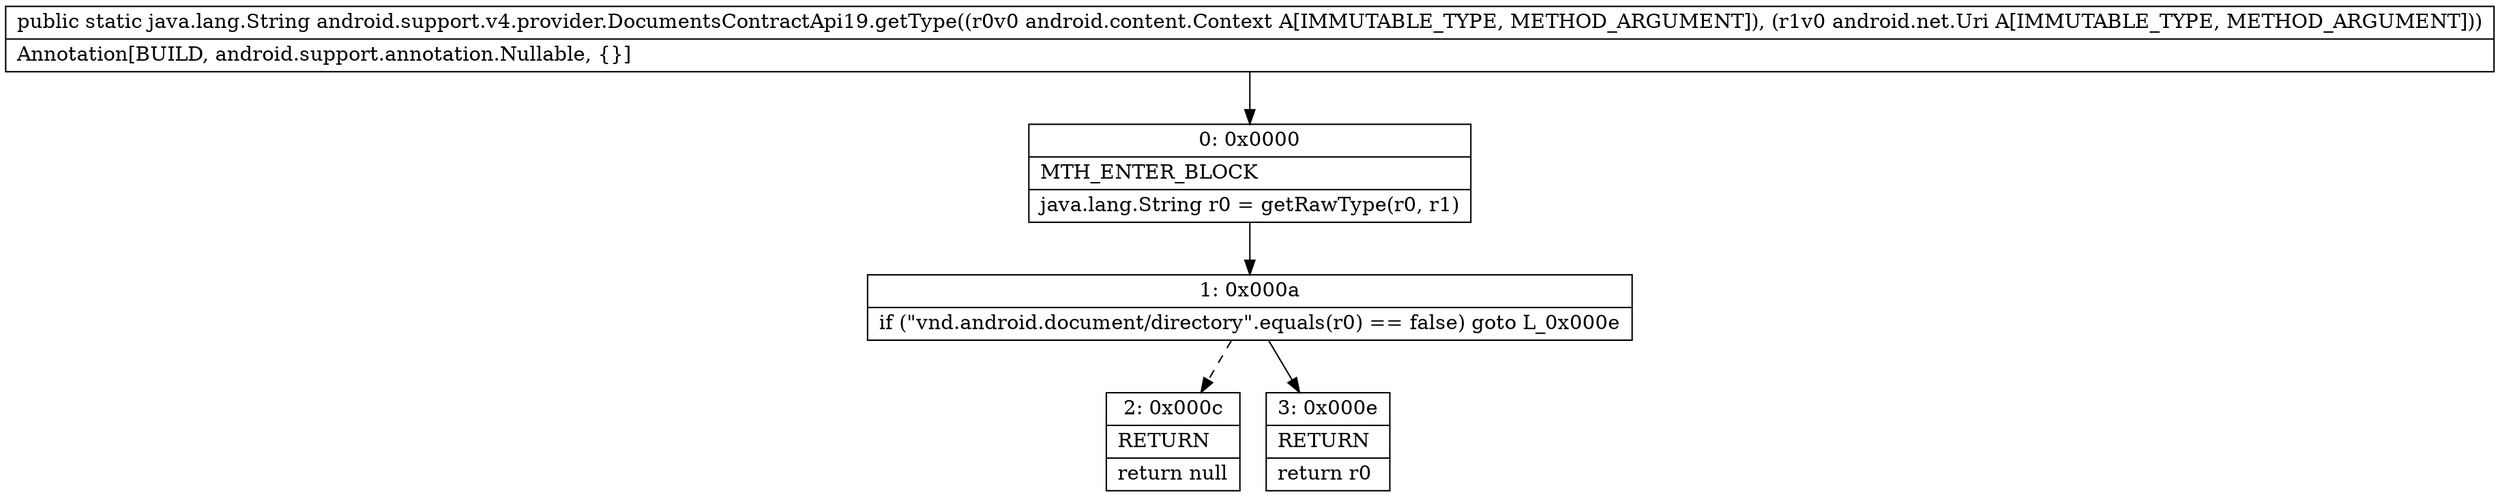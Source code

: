 digraph "CFG forandroid.support.v4.provider.DocumentsContractApi19.getType(Landroid\/content\/Context;Landroid\/net\/Uri;)Ljava\/lang\/String;" {
Node_0 [shape=record,label="{0\:\ 0x0000|MTH_ENTER_BLOCK\l|java.lang.String r0 = getRawType(r0, r1)\l}"];
Node_1 [shape=record,label="{1\:\ 0x000a|if (\"vnd.android.document\/directory\".equals(r0) == false) goto L_0x000e\l}"];
Node_2 [shape=record,label="{2\:\ 0x000c|RETURN\l|return null\l}"];
Node_3 [shape=record,label="{3\:\ 0x000e|RETURN\l|return r0\l}"];
MethodNode[shape=record,label="{public static java.lang.String android.support.v4.provider.DocumentsContractApi19.getType((r0v0 android.content.Context A[IMMUTABLE_TYPE, METHOD_ARGUMENT]), (r1v0 android.net.Uri A[IMMUTABLE_TYPE, METHOD_ARGUMENT]))  | Annotation[BUILD, android.support.annotation.Nullable, \{\}]\l}"];
MethodNode -> Node_0;
Node_0 -> Node_1;
Node_1 -> Node_2[style=dashed];
Node_1 -> Node_3;
}

